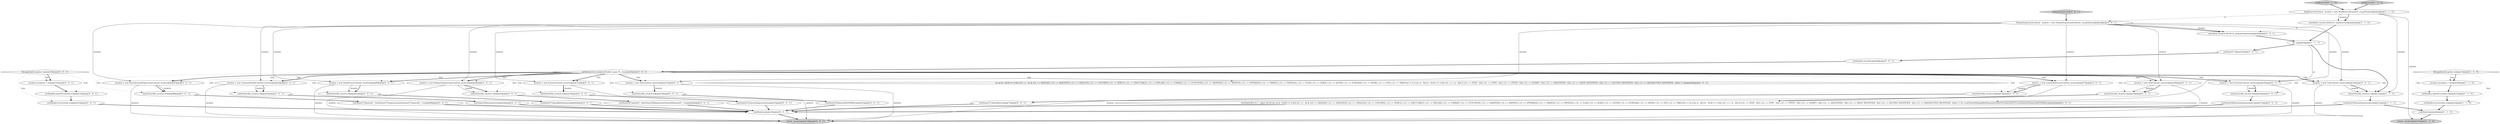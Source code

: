 digraph {
15 [style = filled, label = "enterOuterAlt(_localctx,3)@@@25@@@['0', '0', '1']", fillcolor = white, shape = ellipse image = "AAA0AAABBB3BBB"];
42 [style = filled, label = "_localctx = new ConstantDefaultContext(_localctx)@@@24@@@['0', '0', '1']", fillcolor = white, shape = ellipse image = "AAA0AAABBB3BBB"];
37 [style = filled, label = "_errHandler.recover(this,re)@@@103@@@['0', '0', '1']", fillcolor = white, shape = ellipse image = "AAA0AAABBB3BBB"];
5 [style = filled, label = "NonReservedContext _localctx = new NonReservedContext(_ctx,getState())@@@3@@@['1', '1', '0']", fillcolor = white, shape = ellipse image = "AAA0AAABBB1BBB"];
21 [style = filled, label = "_localctx.exception = re@@@101@@@['0', '0', '1']", fillcolor = white, shape = ellipse image = "AAA0AAABBB3BBB"];
12 [style = filled, label = "nonReserved['0', '1', '0']", fillcolor = lightgray, shape = diamond image = "AAA0AAABBB2BBB"];
6 [style = filled, label = "nonReserved['1', '0', '0']", fillcolor = lightgray, shape = diamond image = "AAA0AAABBB1BBB"];
16 [style = filled, label = "_localctx = new DereferenceContext(_localctx)@@@80@@@['0', '0', '1']", fillcolor = white, shape = ellipse image = "AAA0AAABBB3BBB"];
25 [style = filled, label = "enterOuterAlt(_localctx,6)@@@56@@@['0', '0', '1']", fillcolor = white, shape = ellipse image = "AAA0AAABBB3BBB"];
30 [style = filled, label = "{setState(573)match(T__0)setState(574)expression()setState(575)match(T__1)}@@@89@@@['0', '0', '1']", fillcolor = white, shape = ellipse image = "AAA0AAABBB3BBB"];
47 [style = filled, label = "_localctx = new SubqueryExpressionContext(_localctx)@@@62@@@['0', '0', '1']", fillcolor = white, shape = ellipse image = "AAA0AAABBB3BBB"];
14 [style = filled, label = "_localctx = new ExtractContext(_localctx)@@@17@@@['0', '0', '1']", fillcolor = white, shape = ellipse image = "AAA0AAABBB3BBB"];
8 [style = filled, label = "int _la@@@5@@@['1', '1', '1']", fillcolor = white, shape = ellipse image = "AAA0AAABBB1BBB"];
0 [style = filled, label = "{setState(556)castExpression()}@@@12@@@['1', '1', '1']", fillcolor = white, shape = ellipse image = "AAA0AAABBB1BBB"];
9 [style = filled, label = "return _localctx@@@27@@@['1', '1', '0']", fillcolor = lightgray, shape = ellipse image = "AAA0AAABBB1BBB"];
1 [style = filled, label = "RecognitionException re@@@19@@@['1', '1', '0']", fillcolor = white, shape = diamond image = "AAA0AAABBB1BBB"];
38 [style = filled, label = "enterOuterAlt(_localctx,5)@@@39@@@['0', '0', '1']", fillcolor = white, shape = ellipse image = "AAA0AAABBB3BBB"];
23 [style = filled, label = "{setState(571)identifier()}@@@75@@@['0', '0', '1']", fillcolor = white, shape = ellipse image = "AAA0AAABBB3BBB"];
32 [style = filled, label = "enterOuterAlt(_localctx,10)@@@88@@@['0', '0', '1']", fillcolor = white, shape = ellipse image = "AAA0AAABBB3BBB"];
10 [style = filled, label = "enterOuterAlt(_localctx,1)@@@11@@@['1', '1', '1']", fillcolor = white, shape = ellipse image = "AAA0AAABBB1BBB"];
44 [style = filled, label = "enterOuterAlt(_localctx,4)@@@32@@@['0', '0', '1']", fillcolor = white, shape = ellipse image = "AAA0AAABBB3BBB"];
51 [style = filled, label = "primaryExpression['0', '0', '1']", fillcolor = lightgray, shape = diamond image = "AAA0AAABBB3BBB"];
18 [style = filled, label = "enterOuterAlt(_localctx,9)@@@81@@@['0', '0', '1']", fillcolor = white, shape = ellipse image = "AAA0AAABBB3BBB"];
39 [style = filled, label = "{setState(563)_la = _input.LA(1)if ((((_la) & ~0x3f) == 0 && ((1L << _la) & ((1L << ANALYZE) | (1L << ANALYZED) | (1L << CATALOGS) | (1L << COLUMNS) | (1L << DEBUG) | (1L << EXECUTABLE) | (1L << EXPLAIN) | (1L << FORMAT) | (1L << FUNCTIONS) | (1L << GRAPHVIZ) | (1L << MAPPED) | (1L << OPTIMIZED) | (1L << PARSED) | (1L << PHYSICAL) | (1L << PLAN) | (1L << RLIKE) | (1L << QUERY) | (1L << SCHEMAS) | (1L << SHOW) | (1L << SYS) | (1L << TABLES))) != 0) || ((((_la - 64)) & ~0x3f) == 0 && ((1L << (_la - 64)) & ((1L << (TEXT - 64)) | (1L << (TYPE - 64)) | (1L << (TYPES - 64)) | (1L << (VERIFY - 64)) | (1L << (IDENTIFIER - 64)) | (1L << (DIGIT_IDENTIFIER - 64)) | (1L << (QUOTED_IDENTIFIER - 64)) | (1L << (BACKQUOTED_IDENTIFIER - 64)))) != 0)) {{setState(560)qualifiedName()setState(561)match(DOT)}}setState(565)match(ASTERISK)}@@@40@@@['0', '0', '1']", fillcolor = white, shape = ellipse image = "AAA0AAABBB3BBB"];
46 [style = filled, label = "{setState(559)match(ASTERISK)}@@@33@@@['0', '0', '1']", fillcolor = white, shape = ellipse image = "AAA0AAABBB3BBB"];
11 [style = filled, label = "_errHandler.reportError(this,re)@@@21@@@['1', '1', '0']", fillcolor = white, shape = ellipse image = "AAA0AAABBB1BBB"];
45 [style = filled, label = "enterRule(_localctx,60,RULE_primaryExpression)@@@4@@@['0', '0', '1']", fillcolor = white, shape = ellipse image = "AAA0AAABBB3BBB"];
3 [style = filled, label = "_errHandler.recover(this,re)@@@22@@@['1', '1', '0']", fillcolor = white, shape = ellipse image = "AAA0AAABBB1BBB"];
26 [style = filled, label = "return _localctx@@@108@@@['0', '0', '1']", fillcolor = lightgray, shape = ellipse image = "AAA0AAABBB3BBB"];
40 [style = filled, label = "(((_la) & ~0x3f) == 0 && ((1L << _la) & ((1L << ANALYZE) | (1L << ANALYZED) | (1L << CATALOGS) | (1L << COLUMNS) | (1L << DEBUG) | (1L << EXECUTABLE) | (1L << EXPLAIN) | (1L << FORMAT) | (1L << FUNCTIONS) | (1L << GRAPHVIZ) | (1L << MAPPED) | (1L << OPTIMIZED) | (1L << PARSED) | (1L << PHYSICAL) | (1L << PLAN) | (1L << RLIKE) | (1L << QUERY) | (1L << SCHEMAS) | (1L << SHOW) | (1L << SYS) | (1L << TABLES))) != 0) || ((((_la - 64)) & ~0x3f) == 0 && ((1L << (_la - 64)) & ((1L << (TEXT - 64)) | (1L << (TYPE - 64)) | (1L << (TYPES - 64)) | (1L << (VERIFY - 64)) | (1L << (IDENTIFIER - 64)) | (1L << (DIGIT_IDENTIFIER - 64)) | (1L << (QUOTED_IDENTIFIER - 64)) | (1L << (BACKQUOTED_IDENTIFIER - 64)))) != 0)@@@43@@@['0', '0', '1']", fillcolor = white, shape = diamond image = "AAA0AAABBB3BBB"];
27 [style = filled, label = "{setState(557)extractExpression()}@@@19@@@['0', '0', '1']", fillcolor = white, shape = ellipse image = "AAA0AAABBB3BBB"];
7 [style = filled, label = "enterRule(_localctx,98,RULE_nonReserved)@@@4@@@['1', '1', '0']", fillcolor = white, shape = ellipse image = "AAA0AAABBB1BBB"];
41 [style = filled, label = "_localctx = new ColumnReferenceContext(_localctx)@@@73@@@['0', '0', '1']", fillcolor = white, shape = ellipse image = "AAA0AAABBB3BBB"];
48 [style = filled, label = "PrimaryExpressionContext _localctx = new PrimaryExpressionContext(_ctx,getState())@@@3@@@['0', '0', '1']", fillcolor = white, shape = ellipse image = "AAA0AAABBB3BBB"];
52 [style = filled, label = "_errHandler.sync(this)@@@8@@@['0', '0', '1']", fillcolor = white, shape = ellipse image = "AAA0AAABBB3BBB"];
33 [style = filled, label = "{exitRule()}@@@105@@@['0', '0', '1']", fillcolor = white, shape = ellipse image = "AAA0AAABBB3BBB"];
29 [style = filled, label = "setState(577)@@@7@@@['0', '0', '1']", fillcolor = white, shape = ellipse image = "AAA0AAABBB3BBB"];
4 [style = filled, label = "_localctx.exception = re@@@20@@@['1', '1', '0']", fillcolor = white, shape = ellipse image = "AAA0AAABBB1BBB"];
2 [style = filled, label = "{exitRule()}@@@24@@@['1', '1', '0']", fillcolor = white, shape = ellipse image = "AAA0AAABBB1BBB"];
22 [style = filled, label = "enterOuterAlt(_localctx,2)@@@18@@@['0', '0', '1']", fillcolor = white, shape = ellipse image = "AAA0AAABBB3BBB"];
19 [style = filled, label = "_localctx = new FunctionContext(_localctx)@@@55@@@['0', '0', '1']", fillcolor = white, shape = ellipse image = "AAA0AAABBB3BBB"];
31 [style = filled, label = "{setState(558)constant()}@@@26@@@['0', '0', '1']", fillcolor = white, shape = ellipse image = "AAA0AAABBB3BBB"];
24 [style = filled, label = "{setState(567)match(T__0)setState(568)query()setState(569)match(T__1)}@@@64@@@['0', '0', '1']", fillcolor = white, shape = ellipse image = "AAA0AAABBB3BBB"];
36 [style = filled, label = "enterOuterAlt(_localctx,7)@@@63@@@['0', '0', '1']", fillcolor = white, shape = ellipse image = "AAA0AAABBB3BBB"];
43 [style = filled, label = "_errHandler.reportError(this,re)@@@102@@@['0', '0', '1']", fillcolor = white, shape = ellipse image = "AAA0AAABBB3BBB"];
13 [style = filled, label = "RecognitionException re@@@100@@@['0', '0', '1']", fillcolor = white, shape = diamond image = "AAA0AAABBB3BBB"];
20 [style = filled, label = "{setState(572)qualifiedName()}@@@82@@@['0', '0', '1']", fillcolor = white, shape = ellipse image = "AAA0AAABBB3BBB"];
49 [style = filled, label = "getInterpreter().adaptivePredict(_input,76,_ctx)@@@9@@@['0', '0', '1']", fillcolor = white, shape = diamond image = "AAA0AAABBB3BBB"];
50 [style = filled, label = "enterOuterAlt(_localctx,8)@@@74@@@['0', '0', '1']", fillcolor = white, shape = ellipse image = "AAA0AAABBB3BBB"];
28 [style = filled, label = "_localctx = new StarContext(_localctx)@@@31@@@['0', '0', '1']", fillcolor = white, shape = ellipse image = "AAA0AAABBB3BBB"];
34 [style = filled, label = "{setState(566)functionExpression()}@@@57@@@['0', '0', '1']", fillcolor = white, shape = ellipse image = "AAA0AAABBB3BBB"];
35 [style = filled, label = "_localctx = new ParenthesizedExpressionContext(_localctx)@@@87@@@['0', '0', '1']", fillcolor = white, shape = ellipse image = "AAA0AAABBB3BBB"];
17 [style = filled, label = "_localctx = new CastContext(_localctx)@@@10@@@['0', '0', '1']", fillcolor = white, shape = ellipse image = "AAA0AAABBB3BBB"];
53 [style = filled, label = "_localctx = new StarContext(_localctx)@@@38@@@['0', '0', '1']", fillcolor = white, shape = ellipse image = "AAA0AAABBB3BBB"];
51->48 [style = bold, label=""];
48->17 [style = solid, label="_localctx"];
49->41 [style = bold, label=""];
18->20 [style = bold, label=""];
1->11 [style = dotted, label="true"];
13->37 [style = dotted, label="true"];
49->28 [style = dotted, label="true"];
49->25 [style = dotted, label="true"];
47->26 [style = solid, label="_localctx"];
24->33 [style = bold, label=""];
19->25 [style = solid, label="_localctx"];
48->14 [style = solid, label="_localctx"];
41->50 [style = solid, label="_localctx"];
37->33 [style = bold, label=""];
48->47 [style = solid, label="_localctx"];
49->22 [style = dotted, label="true"];
35->32 [style = bold, label=""];
14->22 [style = solid, label="_localctx"];
42->26 [style = solid, label="_localctx"];
49->35 [style = dotted, label="true"];
21->43 [style = bold, label=""];
48->45 [style = bold, label=""];
49->53 [style = dotted, label="true"];
28->26 [style = solid, label="_localctx"];
49->47 [style = bold, label=""];
6->5 [style = bold, label=""];
53->38 [style = solid, label="_localctx"];
36->24 [style = bold, label=""];
49->28 [style = bold, label=""];
31->33 [style = bold, label=""];
41->26 [style = solid, label="_localctx"];
38->39 [style = bold, label=""];
39->33 [style = bold, label=""];
27->33 [style = bold, label=""];
44->46 [style = bold, label=""];
13->43 [style = dotted, label="true"];
25->34 [style = bold, label=""];
49->53 [style = bold, label=""];
47->36 [style = bold, label=""];
23->33 [style = bold, label=""];
49->50 [style = dotted, label="true"];
15->31 [style = bold, label=""];
5->48 [style = dashed, label="0"];
48->19 [style = solid, label="_localctx"];
49->35 [style = bold, label=""];
17->26 [style = solid, label="_localctx"];
45->8 [style = bold, label=""];
28->44 [style = solid, label="_localctx"];
49->16 [style = dotted, label="true"];
53->38 [style = bold, label=""];
1->4 [style = bold, label=""];
7->45 [style = dashed, label="0"];
49->14 [style = bold, label=""];
49->32 [style = dotted, label="true"];
1->4 [style = dotted, label="true"];
49->42 [style = dotted, label="true"];
8->10 [style = bold, label=""];
5->7 [style = bold, label=""];
49->36 [style = dotted, label="true"];
14->22 [style = bold, label=""];
19->26 [style = solid, label="_localctx"];
11->3 [style = bold, label=""];
7->8 [style = bold, label=""];
49->16 [style = bold, label=""];
5->7 [style = solid, label="_localctx"];
3->2 [style = bold, label=""];
5->9 [style = solid, label="_localctx"];
35->32 [style = solid, label="_localctx"];
28->44 [style = bold, label=""];
34->33 [style = bold, label=""];
48->16 [style = solid, label="_localctx"];
5->10 [style = solid, label="_localctx"];
48->45 [style = solid, label="_localctx"];
19->25 [style = bold, label=""];
2->9 [style = bold, label=""];
48->53 [style = solid, label="_localctx"];
30->33 [style = bold, label=""];
48->42 [style = solid, label="_localctx"];
49->19 [style = bold, label=""];
1->3 [style = dotted, label="true"];
49->15 [style = dotted, label="true"];
49->18 [style = dotted, label="true"];
49->42 [style = bold, label=""];
49->40 [style = dotted, label="true"];
49->17 [style = bold, label=""];
50->23 [style = bold, label=""];
48->35 [style = solid, label="_localctx"];
52->49 [style = bold, label=""];
10->0 [style = bold, label=""];
20->33 [style = bold, label=""];
49->17 [style = dotted, label="true"];
13->21 [style = dotted, label="true"];
29->52 [style = bold, label=""];
0->33 [style = bold, label=""];
49->41 [style = dotted, label="true"];
49->38 [style = dotted, label="true"];
16->18 [style = bold, label=""];
49->44 [style = dotted, label="true"];
4->11 [style = bold, label=""];
22->27 [style = bold, label=""];
41->50 [style = bold, label=""];
43->37 [style = bold, label=""];
16->18 [style = solid, label="_localctx"];
46->33 [style = bold, label=""];
12->5 [style = bold, label=""];
8->29 [style = bold, label=""];
49->19 [style = dotted, label="true"];
49->10 [style = dotted, label="true"];
48->28 [style = solid, label="_localctx"];
53->26 [style = solid, label="_localctx"];
8->39 [style = solid, label="_la"];
35->26 [style = solid, label="_localctx"];
48->41 [style = solid, label="_localctx"];
17->10 [style = solid, label="_localctx"];
47->36 [style = solid, label="_localctx"];
42->15 [style = bold, label=""];
32->30 [style = bold, label=""];
49->14 [style = dotted, label="true"];
49->47 [style = dotted, label="true"];
0->2 [style = bold, label=""];
14->26 [style = solid, label="_localctx"];
42->15 [style = solid, label="_localctx"];
16->26 [style = solid, label="_localctx"];
17->10 [style = bold, label=""];
33->26 [style = bold, label=""];
13->21 [style = bold, label=""];
}
